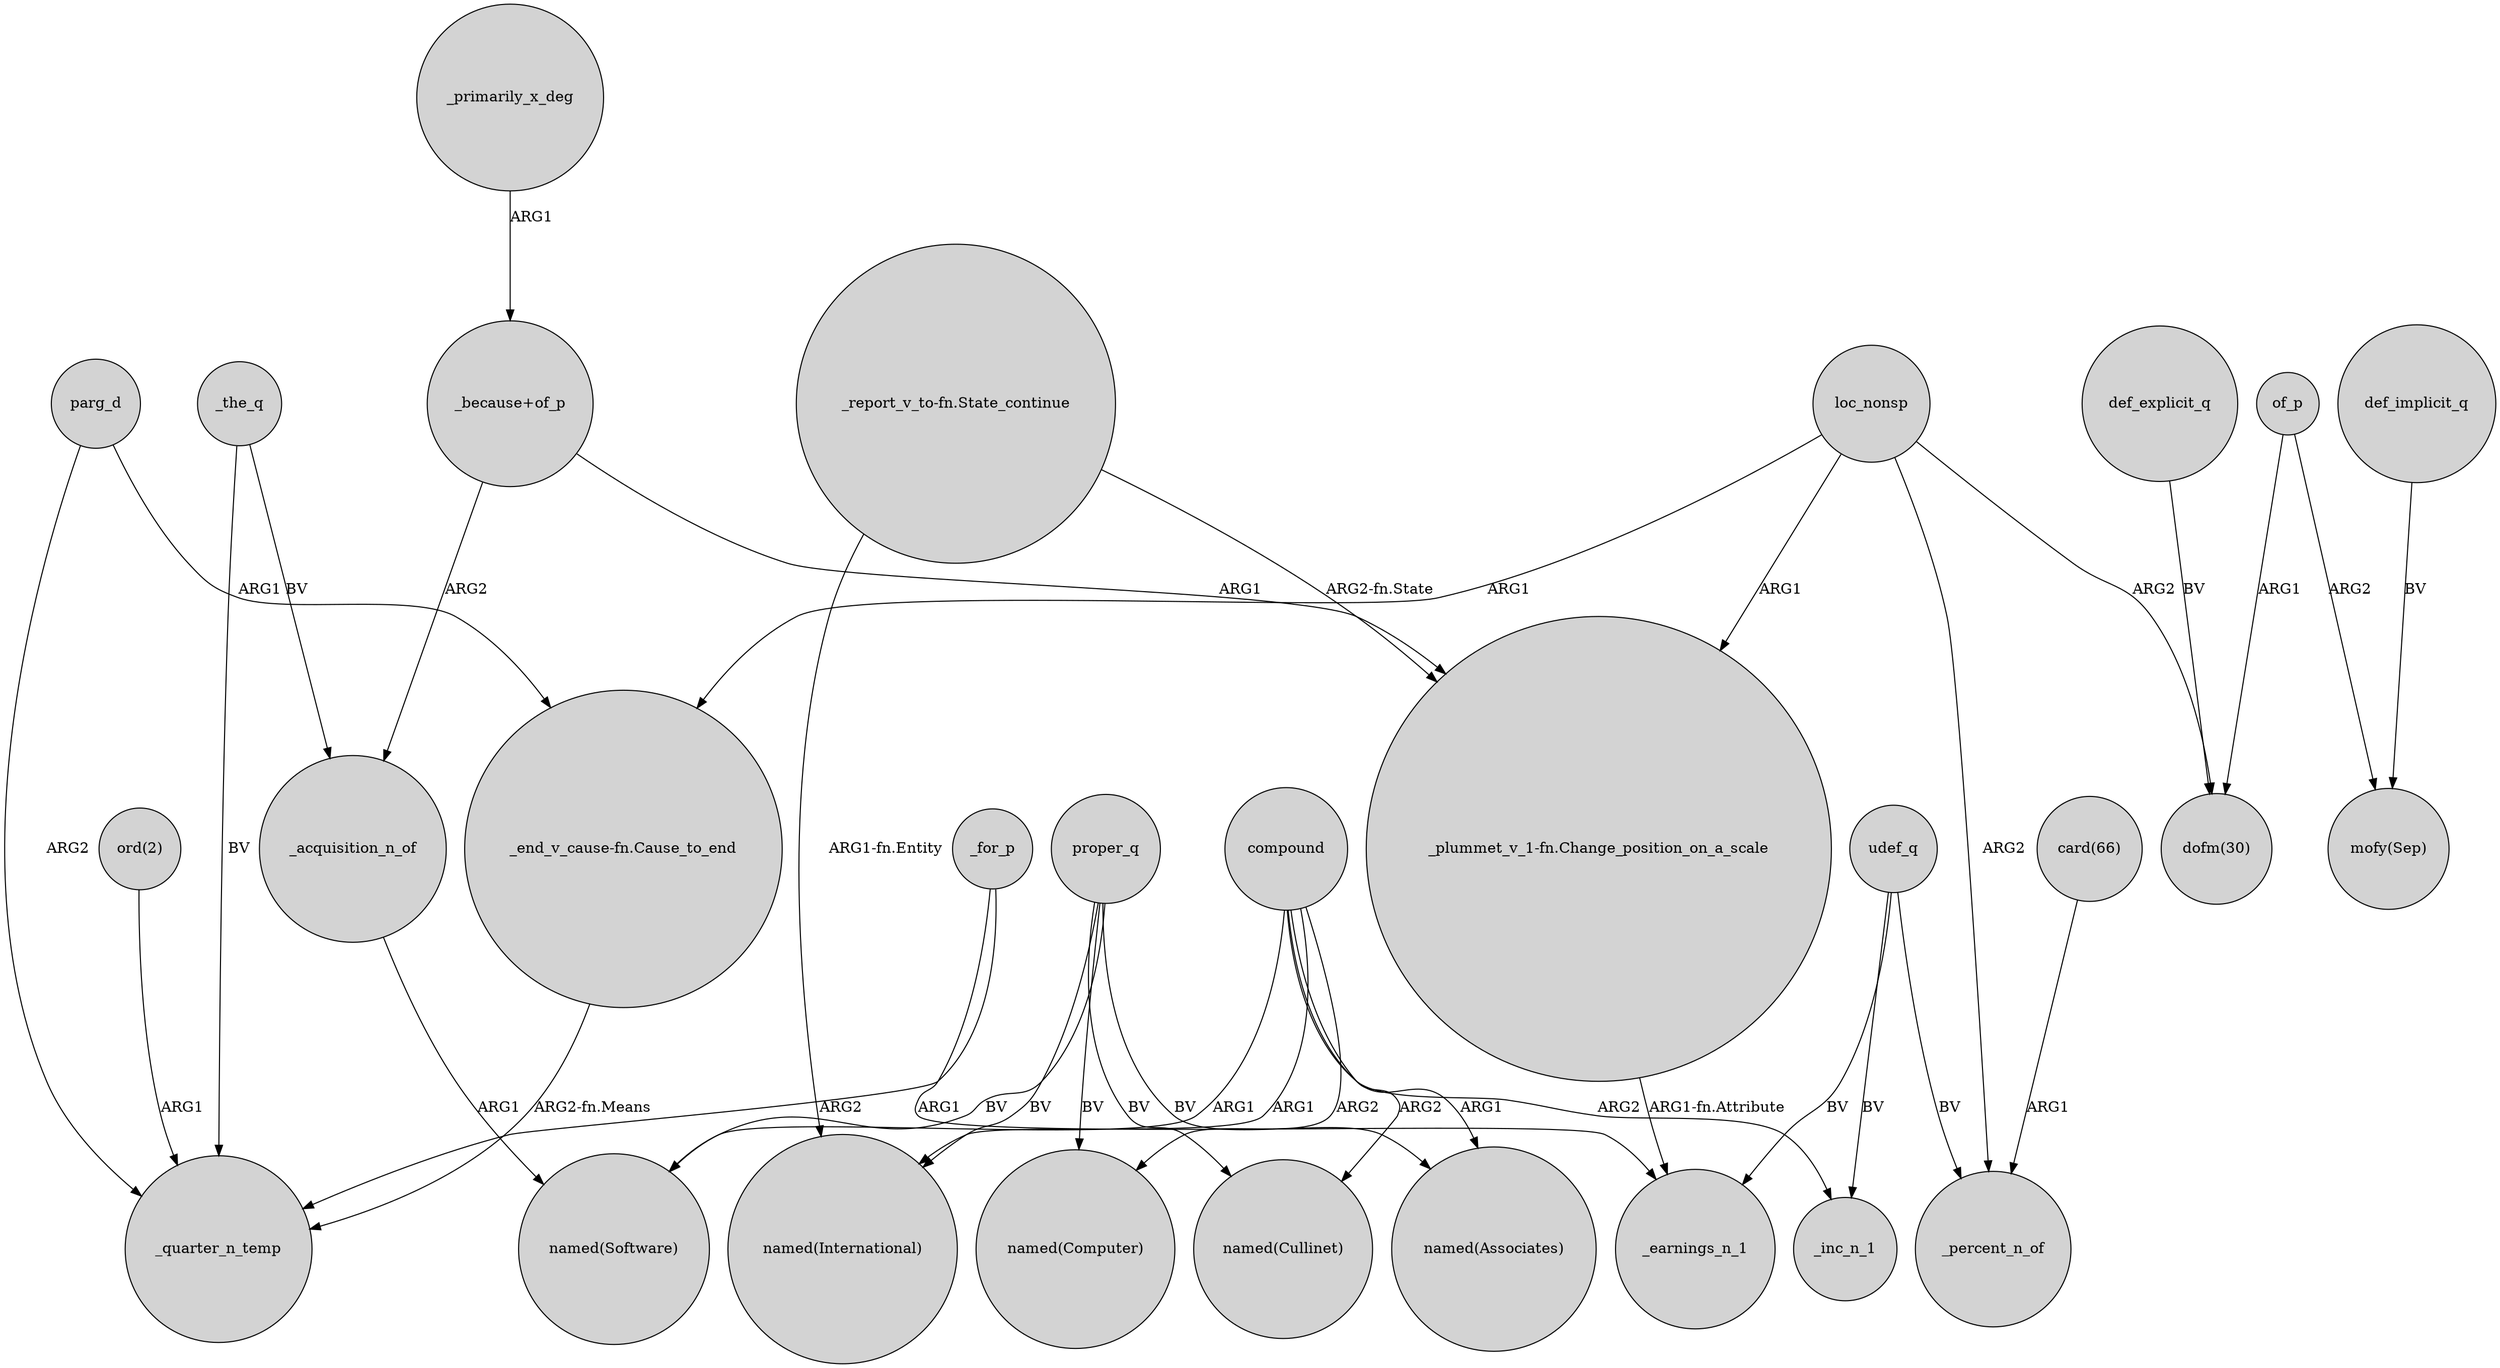 digraph {
	node [shape=circle style=filled]
	parg_d -> "_end_v_cause-fn.Cause_to_end" [label=ARG1]
	compound -> "named(Associates)" [label=ARG1]
	"_because+of_p" -> _acquisition_n_of [label=ARG2]
	proper_q -> "named(Computer)" [label=BV]
	_the_q -> _quarter_n_temp [label=BV]
	compound -> "named(International)" [label=ARG1]
	def_implicit_q -> "mofy(Sep)" [label=BV]
	_the_q -> _acquisition_n_of [label=BV]
	"_because+of_p" -> "_plummet_v_1-fn.Change_position_on_a_scale" [label=ARG1]
	def_explicit_q -> "dofm(30)" [label=BV]
	_acquisition_n_of -> "named(Software)" [label=ARG1]
	of_p -> "mofy(Sep)" [label=ARG2]
	compound -> "named(Computer)" [label=ARG2]
	compound -> "named(Software)" [label=ARG1]
	udef_q -> _inc_n_1 [label=BV]
	proper_q -> "named(Cullinet)" [label=BV]
	compound -> _inc_n_1 [label=ARG2]
	_for_p -> _quarter_n_temp [label=ARG2]
	udef_q -> _earnings_n_1 [label=BV]
	udef_q -> _percent_n_of [label=BV]
	proper_q -> "named(International)" [label=BV]
	"_plummet_v_1-fn.Change_position_on_a_scale" -> _earnings_n_1 [label="ARG1-fn.Attribute"]
	parg_d -> _quarter_n_temp [label=ARG2]
	loc_nonsp -> "_end_v_cause-fn.Cause_to_end" [label=ARG1]
	"_report_v_to-fn.State_continue" -> "_plummet_v_1-fn.Change_position_on_a_scale" [label="ARG2-fn.State"]
	"_report_v_to-fn.State_continue" -> "named(International)" [label="ARG1-fn.Entity"]
	proper_q -> "named(Software)" [label=BV]
	loc_nonsp -> "_plummet_v_1-fn.Change_position_on_a_scale" [label=ARG1]
	_primarily_x_deg -> "_because+of_p" [label=ARG1]
	proper_q -> "named(Associates)" [label=BV]
	"ord(2)" -> _quarter_n_temp [label=ARG1]
	_for_p -> _earnings_n_1 [label=ARG1]
	of_p -> "dofm(30)" [label=ARG1]
	"card(66)" -> _percent_n_of [label=ARG1]
	loc_nonsp -> "dofm(30)" [label=ARG2]
	"_end_v_cause-fn.Cause_to_end" -> _quarter_n_temp [label="ARG2-fn.Means"]
	compound -> "named(Cullinet)" [label=ARG2]
	loc_nonsp -> _percent_n_of [label=ARG2]
}
